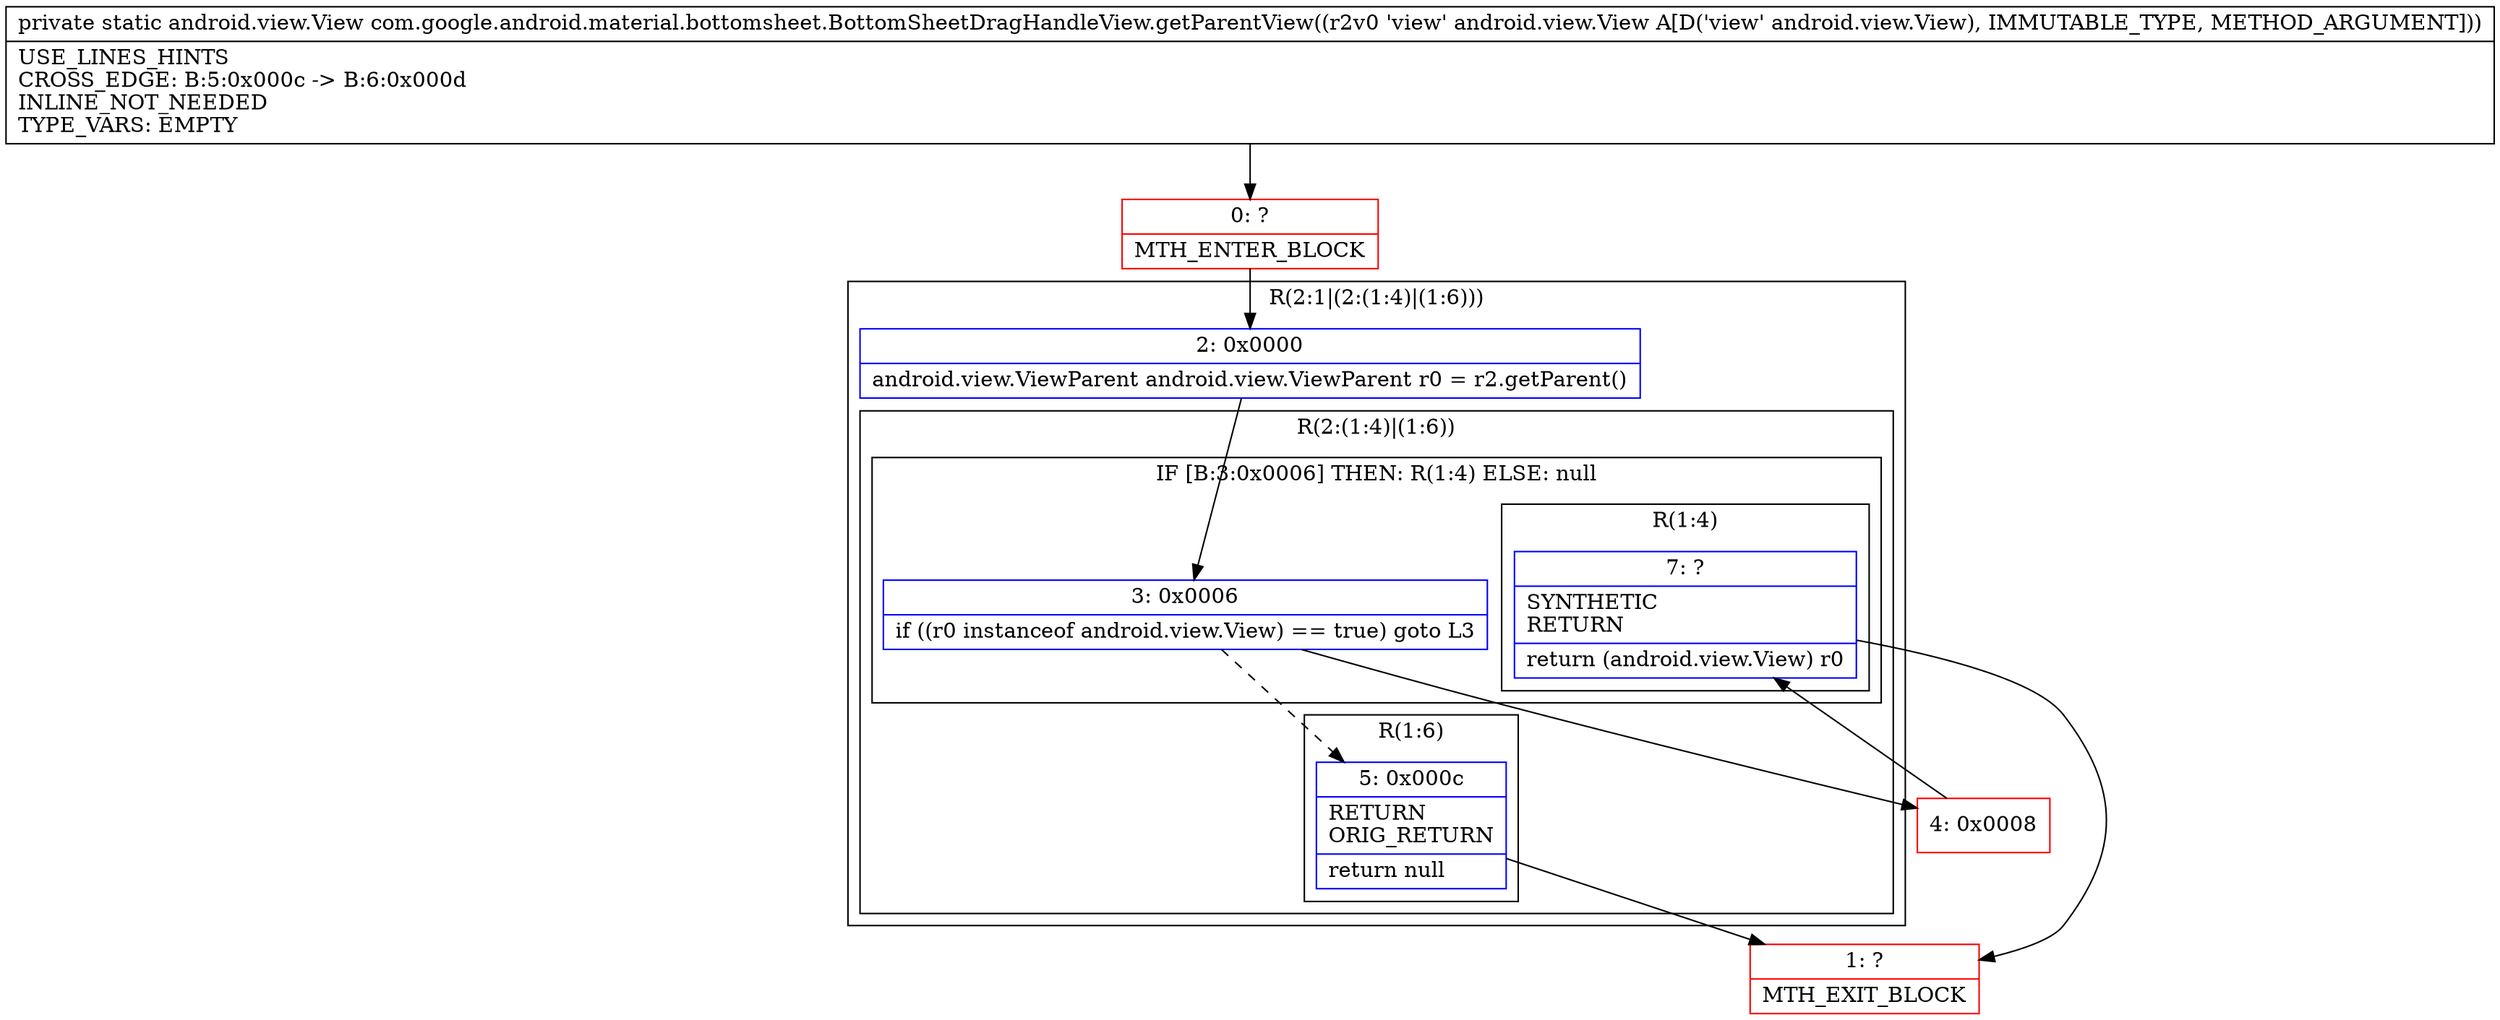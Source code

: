 digraph "CFG forcom.google.android.material.bottomsheet.BottomSheetDragHandleView.getParentView(Landroid\/view\/View;)Landroid\/view\/View;" {
subgraph cluster_Region_2026135443 {
label = "R(2:1|(2:(1:4)|(1:6)))";
node [shape=record,color=blue];
Node_2 [shape=record,label="{2\:\ 0x0000|android.view.ViewParent android.view.ViewParent r0 = r2.getParent()\l}"];
subgraph cluster_Region_255091299 {
label = "R(2:(1:4)|(1:6))";
node [shape=record,color=blue];
subgraph cluster_IfRegion_2069364229 {
label = "IF [B:3:0x0006] THEN: R(1:4) ELSE: null";
node [shape=record,color=blue];
Node_3 [shape=record,label="{3\:\ 0x0006|if ((r0 instanceof android.view.View) == true) goto L3\l}"];
subgraph cluster_Region_1900353329 {
label = "R(1:4)";
node [shape=record,color=blue];
Node_7 [shape=record,label="{7\:\ ?|SYNTHETIC\lRETURN\l|return (android.view.View) r0\l}"];
}
}
subgraph cluster_Region_120657330 {
label = "R(1:6)";
node [shape=record,color=blue];
Node_5 [shape=record,label="{5\:\ 0x000c|RETURN\lORIG_RETURN\l|return null\l}"];
}
}
}
Node_0 [shape=record,color=red,label="{0\:\ ?|MTH_ENTER_BLOCK\l}"];
Node_4 [shape=record,color=red,label="{4\:\ 0x0008}"];
Node_1 [shape=record,color=red,label="{1\:\ ?|MTH_EXIT_BLOCK\l}"];
MethodNode[shape=record,label="{private static android.view.View com.google.android.material.bottomsheet.BottomSheetDragHandleView.getParentView((r2v0 'view' android.view.View A[D('view' android.view.View), IMMUTABLE_TYPE, METHOD_ARGUMENT]))  | USE_LINES_HINTS\lCROSS_EDGE: B:5:0x000c \-\> B:6:0x000d\lINLINE_NOT_NEEDED\lTYPE_VARS: EMPTY\l}"];
MethodNode -> Node_0;Node_2 -> Node_3;
Node_3 -> Node_4;
Node_3 -> Node_5[style=dashed];
Node_7 -> Node_1;
Node_5 -> Node_1;
Node_0 -> Node_2;
Node_4 -> Node_7;
}

